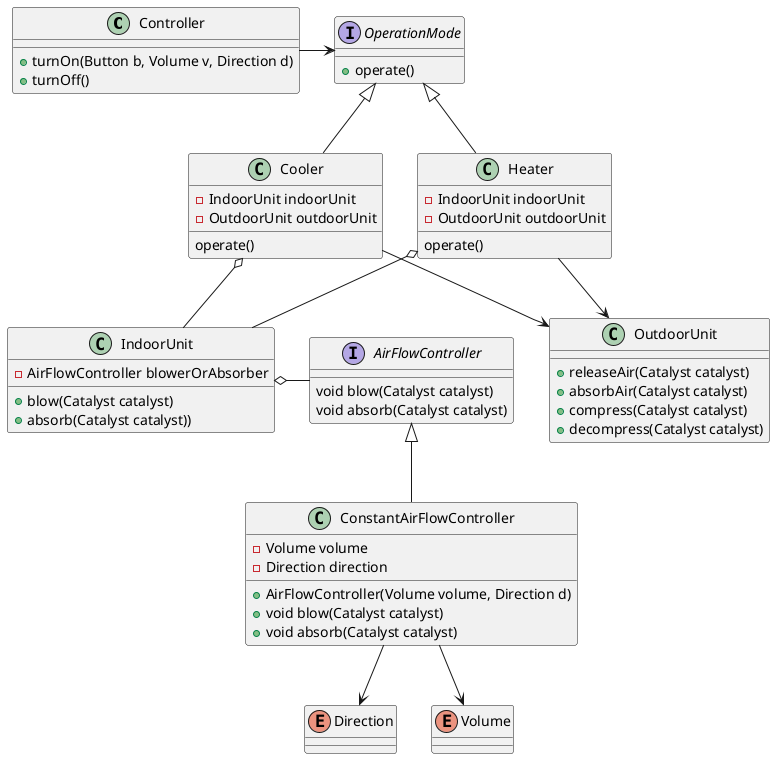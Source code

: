 @startuml
'https://plantuml.com/class-diagram

'基本的には冷房と暖房の２つしか選べない
'風向の指定しかできない
'温度センサー未実装

class Controller {
+turnOn(Button b, Volume v, Direction d)
+turnOff()
}

Controller -right-> OperationMode

interface OperationMode {
+operate()
}

OperationMode <|-- Cooler
OperationMode <|-- Heater

class Cooler {
-IndoorUnit indoorUnit
-OutdoorUnit outdoorUnit
operate()
}

Cooler o-- IndoorUnit
Cooler --> OutdoorUnit

class Heater {
-IndoorUnit indoorUnit
-OutdoorUnit outdoorUnit
operate()
}

Heater o-- IndoorUnit
Heater --> OutdoorUnit


'意図がindoorUnitと少し違うことを明確にするためにあえて違う名前にしてみた
class OutdoorUnit {
+releaseAir(Catalyst catalyst)
+absorbAir(Catalyst catalyst)
+compress(Catalyst catalyst)
+decompress(Catalyst catalyst)
}

class IndoorUnit {
-AirFlowController blowerOrAbsorber
+blow(Catalyst catalyst)
+absorb(Catalyst catalyst))
}

IndoorUnit o-right- AirFlowController

interface AirFlowController {
void blow(Catalyst catalyst)
void absorb(Catalyst catalyst)
}

AirFlowController <|-- ConstantAirFlowController
'TODO: autoとかの実装を後ほどする

class ConstantAirFlowController {
-Volume volume
-Direction direction
+AirFlowController(Volume volume, Direction d)
+void blow(Catalyst catalyst)
+void absorb(Catalyst catalyst)
}

ConstantAirFlowController --> Direction
ConstantAirFlowController --> Volume

enum Direction {
}

enum Volume {
}

@enduml